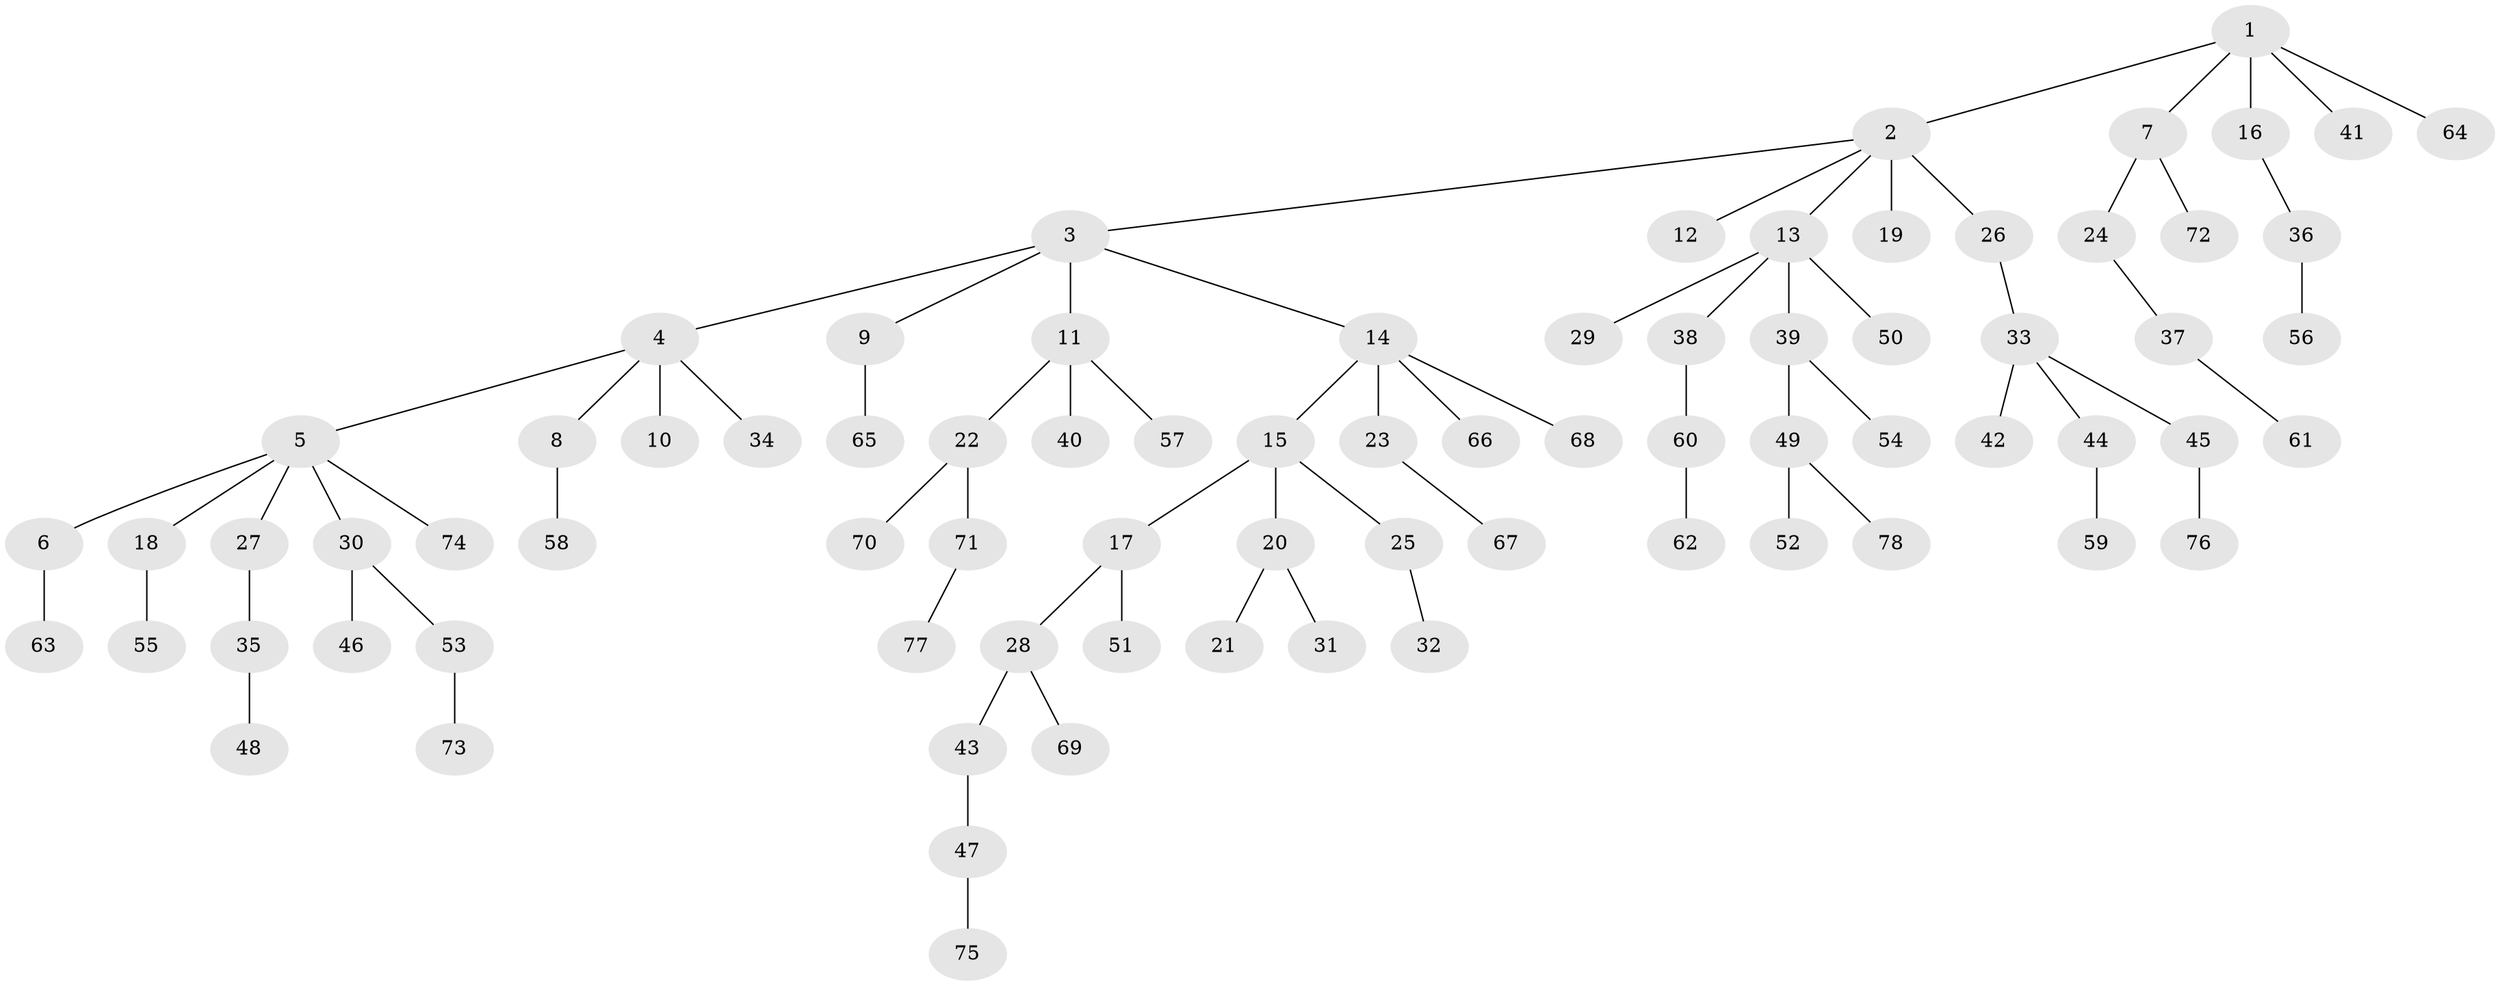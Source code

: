 // original degree distribution, {5: 0.015503875968992248, 6: 0.03875968992248062, 7: 0.007751937984496124, 3: 0.13178294573643412, 4: 0.06201550387596899, 1: 0.5116279069767442, 2: 0.23255813953488372}
// Generated by graph-tools (version 1.1) at 2025/51/03/04/25 22:51:28]
// undirected, 78 vertices, 77 edges
graph export_dot {
  node [color=gray90,style=filled];
  1;
  2;
  3;
  4;
  5;
  6;
  7;
  8;
  9;
  10;
  11;
  12;
  13;
  14;
  15;
  16;
  17;
  18;
  19;
  20;
  21;
  22;
  23;
  24;
  25;
  26;
  27;
  28;
  29;
  30;
  31;
  32;
  33;
  34;
  35;
  36;
  37;
  38;
  39;
  40;
  41;
  42;
  43;
  44;
  45;
  46;
  47;
  48;
  49;
  50;
  51;
  52;
  53;
  54;
  55;
  56;
  57;
  58;
  59;
  60;
  61;
  62;
  63;
  64;
  65;
  66;
  67;
  68;
  69;
  70;
  71;
  72;
  73;
  74;
  75;
  76;
  77;
  78;
  1 -- 2 [weight=1.0];
  1 -- 7 [weight=1.0];
  1 -- 16 [weight=1.0];
  1 -- 41 [weight=1.0];
  1 -- 64 [weight=1.0];
  2 -- 3 [weight=1.0];
  2 -- 12 [weight=1.0];
  2 -- 13 [weight=1.0];
  2 -- 19 [weight=2.0];
  2 -- 26 [weight=1.0];
  3 -- 4 [weight=1.0];
  3 -- 9 [weight=1.0];
  3 -- 11 [weight=1.0];
  3 -- 14 [weight=1.0];
  4 -- 5 [weight=1.0];
  4 -- 8 [weight=1.0];
  4 -- 10 [weight=1.0];
  4 -- 34 [weight=1.0];
  5 -- 6 [weight=1.0];
  5 -- 18 [weight=1.0];
  5 -- 27 [weight=1.0];
  5 -- 30 [weight=1.0];
  5 -- 74 [weight=1.0];
  6 -- 63 [weight=1.0];
  7 -- 24 [weight=1.0];
  7 -- 72 [weight=1.0];
  8 -- 58 [weight=2.0];
  9 -- 65 [weight=2.0];
  11 -- 22 [weight=1.0];
  11 -- 40 [weight=1.0];
  11 -- 57 [weight=1.0];
  13 -- 29 [weight=1.0];
  13 -- 38 [weight=1.0];
  13 -- 39 [weight=1.0];
  13 -- 50 [weight=1.0];
  14 -- 15 [weight=1.0];
  14 -- 23 [weight=1.0];
  14 -- 66 [weight=1.0];
  14 -- 68 [weight=1.0];
  15 -- 17 [weight=1.0];
  15 -- 20 [weight=1.0];
  15 -- 25 [weight=1.0];
  16 -- 36 [weight=1.0];
  17 -- 28 [weight=1.0];
  17 -- 51 [weight=1.0];
  18 -- 55 [weight=1.0];
  20 -- 21 [weight=1.0];
  20 -- 31 [weight=1.0];
  22 -- 70 [weight=1.0];
  22 -- 71 [weight=1.0];
  23 -- 67 [weight=1.0];
  24 -- 37 [weight=1.0];
  25 -- 32 [weight=2.0];
  26 -- 33 [weight=1.0];
  27 -- 35 [weight=1.0];
  28 -- 43 [weight=1.0];
  28 -- 69 [weight=1.0];
  30 -- 46 [weight=1.0];
  30 -- 53 [weight=1.0];
  33 -- 42 [weight=1.0];
  33 -- 44 [weight=1.0];
  33 -- 45 [weight=1.0];
  35 -- 48 [weight=1.0];
  36 -- 56 [weight=1.0];
  37 -- 61 [weight=1.0];
  38 -- 60 [weight=1.0];
  39 -- 49 [weight=1.0];
  39 -- 54 [weight=1.0];
  43 -- 47 [weight=1.0];
  44 -- 59 [weight=1.0];
  45 -- 76 [weight=1.0];
  47 -- 75 [weight=1.0];
  49 -- 52 [weight=1.0];
  49 -- 78 [weight=1.0];
  53 -- 73 [weight=1.0];
  60 -- 62 [weight=1.0];
  71 -- 77 [weight=1.0];
}
